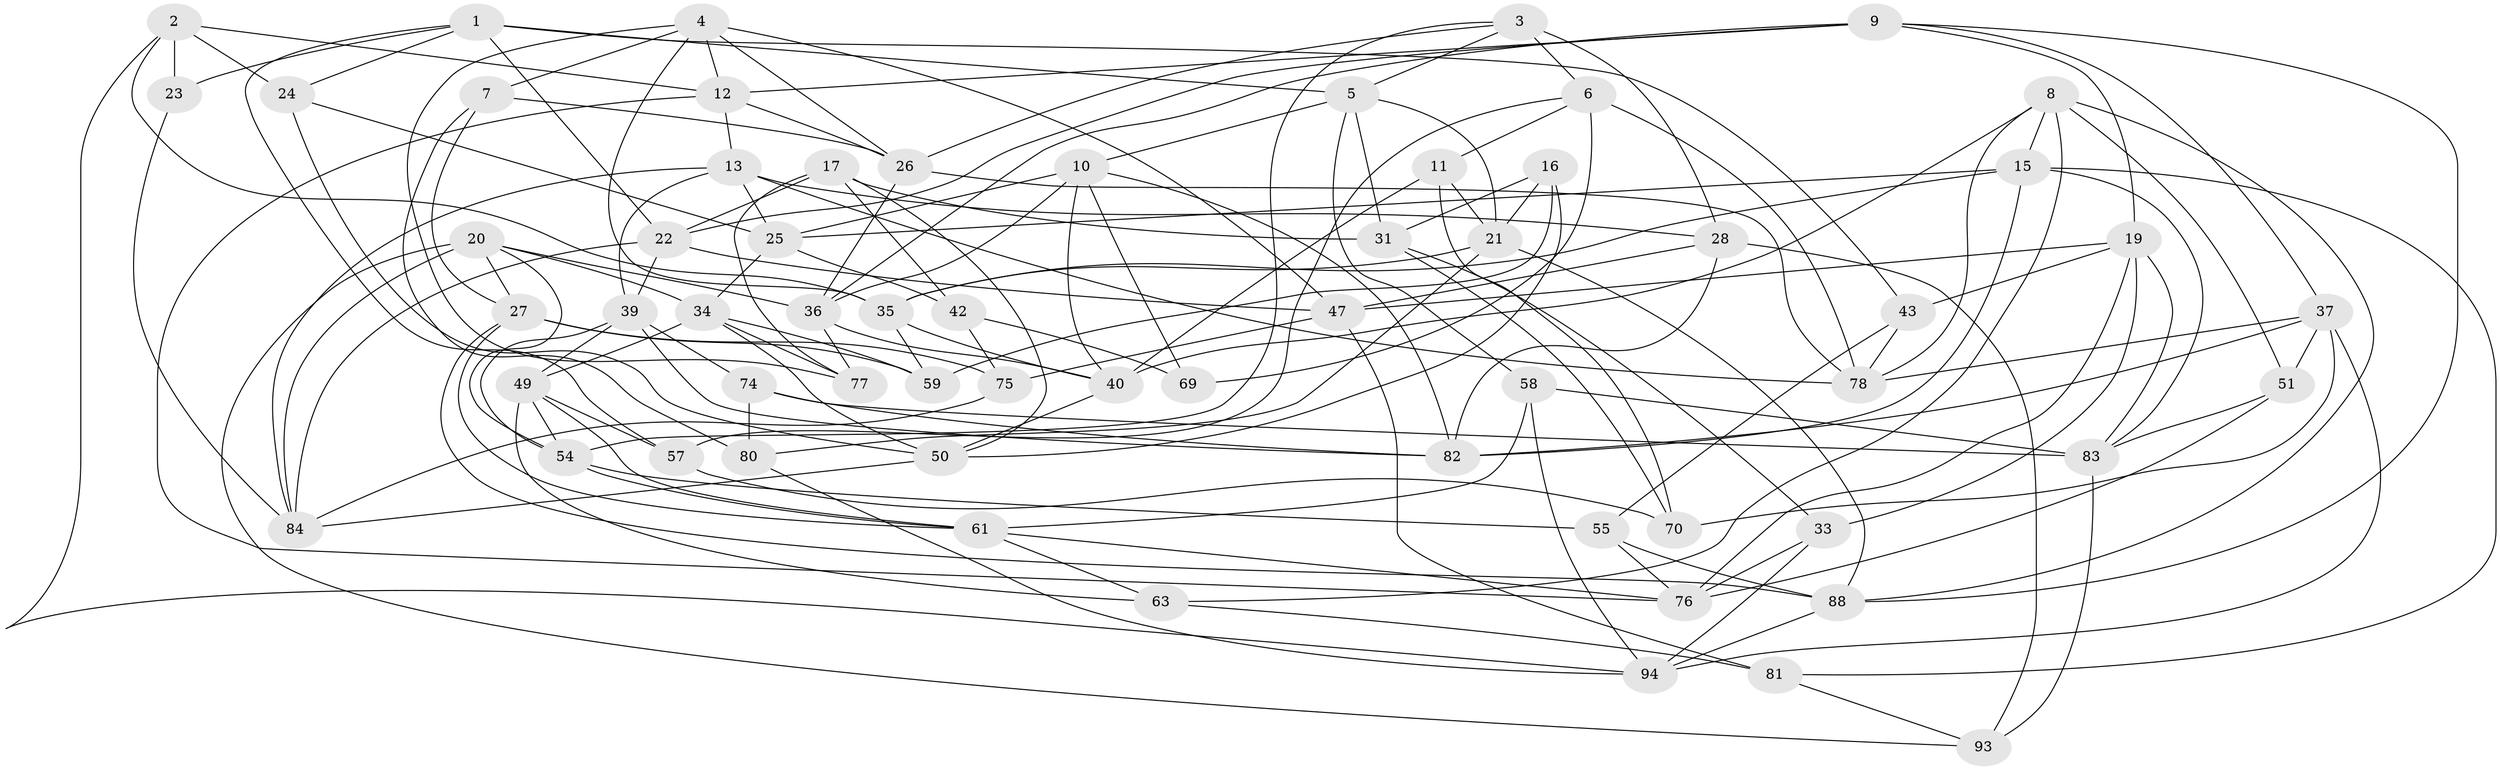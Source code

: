 // Generated by graph-tools (version 1.1) at 2025/24/03/03/25 07:24:25]
// undirected, 62 vertices, 160 edges
graph export_dot {
graph [start="1"]
  node [color=gray90,style=filled];
  1 [super="+14"];
  2 [super="+79"];
  3 [super="+32"];
  4 [super="+85"];
  5 [super="+30"];
  6 [super="+72"];
  7;
  8 [super="+86"];
  9 [super="+73"];
  10 [super="+67"];
  11;
  12 [super="+101"];
  13 [super="+62"];
  15 [super="+18"];
  16;
  17 [super="+45"];
  19 [super="+90"];
  20 [super="+41"];
  21 [super="+71"];
  22 [super="+95"];
  23;
  24;
  25 [super="+60"];
  26 [super="+29"];
  27 [super="+64"];
  28 [super="+56"];
  31 [super="+38"];
  33;
  34 [super="+44"];
  35 [super="+89"];
  36 [super="+48"];
  37 [super="+46"];
  39 [super="+91"];
  40 [super="+53"];
  42;
  43;
  47 [super="+68"];
  49 [super="+87"];
  50 [super="+52"];
  51;
  54 [super="+65"];
  55;
  57;
  58;
  59;
  61 [super="+66"];
  63;
  69;
  70;
  74;
  75;
  76 [super="+100"];
  77;
  78 [super="+96"];
  80;
  81;
  82 [super="+102"];
  83 [super="+98"];
  84 [super="+92"];
  88 [super="+97"];
  93;
  94 [super="+99"];
  1 -- 24;
  1 -- 57;
  1 -- 5;
  1 -- 43;
  1 -- 22;
  1 -- 23;
  2 -- 24;
  2 -- 23 [weight=2];
  2 -- 12;
  2 -- 35;
  2 -- 94;
  3 -- 26;
  3 -- 5;
  3 -- 54;
  3 -- 28 [weight=2];
  3 -- 6;
  4 -- 77;
  4 -- 7;
  4 -- 12;
  4 -- 35;
  4 -- 26;
  4 -- 47;
  5 -- 10;
  5 -- 58;
  5 -- 21;
  5 -- 31;
  6 -- 69 [weight=2];
  6 -- 57;
  6 -- 11;
  6 -- 78;
  7 -- 26;
  7 -- 80;
  7 -- 27;
  8 -- 78;
  8 -- 51;
  8 -- 88;
  8 -- 40;
  8 -- 15;
  8 -- 63;
  9 -- 37;
  9 -- 12;
  9 -- 88;
  9 -- 19;
  9 -- 36;
  9 -- 22;
  10 -- 82;
  10 -- 25;
  10 -- 36;
  10 -- 69;
  10 -- 40;
  11 -- 70;
  11 -- 40;
  11 -- 21;
  12 -- 26;
  12 -- 76;
  12 -- 13;
  13 -- 28;
  13 -- 25;
  13 -- 78;
  13 -- 39;
  13 -- 84;
  15 -- 25;
  15 -- 81;
  15 -- 83;
  15 -- 82;
  15 -- 35;
  16 -- 59;
  16 -- 31;
  16 -- 50;
  16 -- 21;
  17 -- 77;
  17 -- 42;
  17 -- 31 [weight=2];
  17 -- 50;
  17 -- 22;
  19 -- 47;
  19 -- 33;
  19 -- 83;
  19 -- 43;
  19 -- 76;
  20 -- 34;
  20 -- 84;
  20 -- 54;
  20 -- 93;
  20 -- 27;
  20 -- 36;
  21 -- 88;
  21 -- 35;
  21 -- 80;
  22 -- 47;
  22 -- 84;
  22 -- 39;
  23 -- 84;
  24 -- 25;
  24 -- 50;
  25 -- 42;
  25 -- 34;
  26 -- 36;
  26 -- 78;
  27 -- 75;
  27 -- 61;
  27 -- 59;
  27 -- 88;
  28 -- 93;
  28 -- 82;
  28 -- 47;
  31 -- 33;
  31 -- 70;
  33 -- 76;
  33 -- 94;
  34 -- 49;
  34 -- 50;
  34 -- 59;
  34 -- 77;
  35 -- 59;
  35 -- 40;
  36 -- 40;
  36 -- 77;
  37 -- 94;
  37 -- 82;
  37 -- 51;
  37 -- 70;
  37 -- 78;
  39 -- 82;
  39 -- 49;
  39 -- 54;
  39 -- 74;
  40 -- 50;
  42 -- 69;
  42 -- 75;
  43 -- 55;
  43 -- 78;
  47 -- 81;
  47 -- 75;
  49 -- 57;
  49 -- 61;
  49 -- 63;
  49 -- 54;
  50 -- 84;
  51 -- 83;
  51 -- 76;
  54 -- 61;
  54 -- 55;
  55 -- 76;
  55 -- 88;
  57 -- 70;
  58 -- 94;
  58 -- 61;
  58 -- 83;
  61 -- 63;
  61 -- 76;
  63 -- 81;
  74 -- 80;
  74 -- 82;
  74 -- 83;
  75 -- 84;
  80 -- 94;
  81 -- 93;
  83 -- 93;
  88 -- 94;
}
